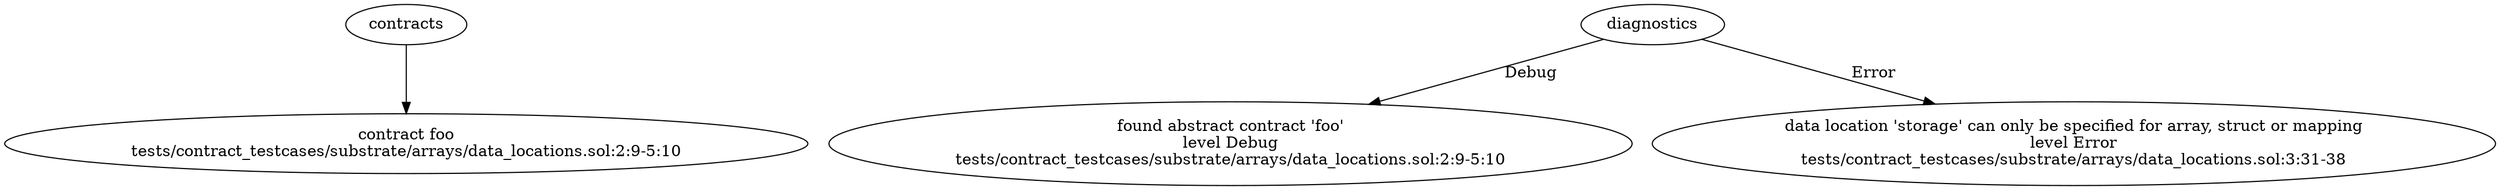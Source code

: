 strict digraph "tests/contract_testcases/substrate/arrays/data_locations.sol" {
	contract [label="contract foo\ntests/contract_testcases/substrate/arrays/data_locations.sol:2:9-5:10"]
	diagnostic [label="found abstract contract 'foo'\nlevel Debug\ntests/contract_testcases/substrate/arrays/data_locations.sol:2:9-5:10"]
	diagnostic_4 [label="data location 'storage' can only be specified for array, struct or mapping\nlevel Error\ntests/contract_testcases/substrate/arrays/data_locations.sol:3:31-38"]
	contracts -> contract
	diagnostics -> diagnostic [label="Debug"]
	diagnostics -> diagnostic_4 [label="Error"]
}
